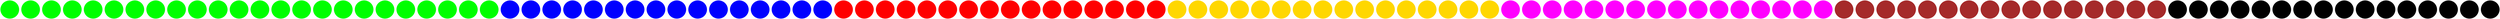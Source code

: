 graph G{
S1 [shape="point" color="green" pos="35,90!" width=2, height=2]
S2 [shape="point" color="green" pos="8,73!" width=2, height=2]
S3 [shape="point" color="green" pos="98,13!" width=2, height=2]
S4 [shape="point" color="green" pos="81,10!" width=2, height=2]
S5 [shape="point" color="green" pos="5,40!" width=2, height=2]
S6 [shape="point" color="green" pos="86,36!" width=2, height=2]
S7 [shape="point" color="green" pos="42,69!" width=2, height=2]
S8 [shape="point" color="green" pos="36,35!" width=2, height=2]
S9 [shape="point" color="green" pos="39,13!" width=2, height=2]
S10 [shape="point" color="green" pos="20,87!" width=2, height=2]
S11 [shape="point" color="green" pos="65,7!" width=2, height=2]
S12 [shape="point" color="green" pos="5,88!" width=2, height=2]
S13 [shape="point" color="green" pos="90,84!" width=2, height=2]
S14 [shape="point" color="green" pos="59,50!" width=2, height=2]
S15 [shape="point" color="green" pos="66,25!" width=2, height=2]
S16 [shape="point" color="green" pos="58,98!" width=2, height=2]
S17 [shape="point" color="green" pos="9,21!" width=2, height=2]
S18 [shape="point" color="green" pos="73,81!" width=2, height=2]
S19 [shape="point" color="green" pos="13,59!" width=2, height=2]
S20 [shape="point" color="green" pos="85,99!" width=2, height=2]
S21 [shape="point" color="green" pos="52,29!" width=2, height=2]
S22 [shape="point" color="green" pos="27,3!" width=2, height=2]
S23 [shape="point" color="green" pos="57,74!" width=2, height=2]
S24 [shape="point" color="green" pos="32,53!" width=2, height=2]
S25 [shape="point" color="blue" pos="34,76!" width=2, height=2]
S26 [shape="point" color="blue" pos="18,18!" width=2, height=2]
S27 [shape="point" color="blue" pos="37,94!" width=2, height=2]
S28 [shape="point" color="blue" pos="71,14!" width=2, height=2]
S29 [shape="point" color="blue" pos="81,30!" width=2, height=2]
S30 [shape="point" color="blue" pos="3,29!" width=2, height=2]
S31 [shape="point" color="blue" pos="44,60!" width=2, height=2]
S32 [shape="point" color="blue" pos="83,87!" width=2, height=2]
S33 [shape="point" color="blue" pos="35,18!" width=2, height=2]
S34 [shape="point" color="blue" pos="65,32!" width=2, height=2]
S35 [shape="point" color="blue" pos="49,34!" width=2, height=2]
S36 [shape="point" color="blue" pos="85,63!" width=2, height=2]
S37 [shape="point" color="blue" pos="22,66!" width=2, height=2]
S38 [shape="point" color="blue" pos="32,49!" width=2, height=2]
S39 [shape="point" color="blue" pos="3,2!" width=2, height=2]
S40 [shape="point" color="blue" pos="18,82!" width=2, height=2]
S41 [shape="point" color="red" pos="84,70!" width=2, height=2]
S42 [shape="point" color="red" pos="35,49!" width=2, height=2]
S43 [shape="point" color="red" pos="71,4!" width=2, height=2]
S44 [shape="point" color="red" pos="10,65!" width=2, height=2]
S45 [shape="point" color="red" pos="0,46!" width=2, height=2]
S46 [shape="point" color="red" pos="80,45!" width=2, height=2]
S47 [shape="point" color="red" pos="69,57!" width=2, height=2]
S48 [shape="point" color="red" pos="62,24!" width=2, height=2]
S49 [shape="point" color="red" pos="29,14!" width=2, height=2]
S50 [shape="point" color="red" pos="44,15!" width=2, height=2]
S51 [shape="point" color="red" pos="90,7!" width=2, height=2]
S52 [shape="point" color="red" pos="85,86!" width=2, height=2]
S53 [shape="point" color="red" pos="69,77!" width=2, height=2]
S54 [shape="point" color="red" pos="3,8!" width=2, height=2]
S55 [shape="point" color="red" pos="77,19!" width=2, height=2]
S56 [shape="point" color="red" pos="42,80!" width=2, height=2]
S57 [shape="point" color="gold" pos="43,25!" width=2, height=2]
S58 [shape="point" color="gold" pos="12,8!" width=2, height=2]
S59 [shape="point" color="gold" pos="80,82!" width=2, height=2]
S60 [shape="point" color="gold" pos="77,34!" width=2, height=2]
S61 [shape="point" color="gold" pos="27,61!" width=2, height=2]
S62 [shape="point" color="gold" pos="39,97!" width=2, height=2]
S63 [shape="point" color="gold" pos="11,62!" width=2, height=2]
S64 [shape="point" color="gold" pos="30,44!" width=2, height=2]
S65 [shape="point" color="gold" pos="94,90!" width=2, height=2]
S66 [shape="point" color="gold" pos="41,55!" width=2, height=2]
S67 [shape="point" color="gold" pos="58,68!" width=2, height=2]
S68 [shape="point" color="gold" pos="74,2!" width=2, height=2]
S69 [shape="point" color="gold" pos="64,21!" width=2, height=2]
S70 [shape="point" color="gold" pos="25,18!" width=2, height=2]
S71 [shape="point" color="gold" pos="28,81!" width=2, height=2]
S72 [shape="point" color="gold" pos="42,75!" width=2, height=2]
S73 [shape="point" color="magenta" pos="28,49!" width=2, height=2]
S74 [shape="point" color="magenta" pos="77,37!" width=2, height=2]
S75 [shape="point" color="magenta" pos="8,30!" width=2, height=2]
S76 [shape="point" color="magenta" pos="59,50!" width=2, height=2]
S77 [shape="point" color="magenta" pos="95,88!" width=2, height=2]
S78 [shape="point" color="magenta" pos="96,28!" width=2, height=2]
S79 [shape="point" color="magenta" pos="72,15!" width=2, height=2]
S80 [shape="point" color="magenta" pos="91,2!" width=2, height=2]
S81 [shape="point" color="magenta" pos="16,68!" width=2, height=2]
S82 [shape="point" color="magenta" pos="41,14!" width=2, height=2]
S83 [shape="point" color="magenta" pos="42,86!" width=2, height=2]
S84 [shape="point" color="magenta" pos="10,50!" width=2, height=2]
S85 [shape="point" color="magenta" pos="68,69!" width=2, height=2]
S86 [shape="point" color="magenta" pos="59,96!" width=2, height=2]
S87 [shape="point" color="magenta" pos="85,76!" width=2, height=2]
S88 [shape="point" color="magenta" pos="52,75!" width=2, height=2]
S89 [shape="point" color="brown" pos="96,77!" width=2, height=2]
S90 [shape="point" color="brown" pos="1,90!" width=2, height=2]
S91 [shape="point" color="brown" pos="35,93!" width=2, height=2]
S92 [shape="point" color="brown" pos="1,56!" width=2, height=2]
S93 [shape="point" color="brown" pos="84,90!" width=2, height=2]
S94 [shape="point" color="brown" pos="4,9!" width=2, height=2]
S95 [shape="point" color="brown" pos="40,7!" width=2, height=2]
S96 [shape="point" color="brown" pos="37,37!" width=2, height=2]
S97 [shape="point" color="brown" pos="70,19!" width=2, height=2]
S98 [shape="point" color="brown" pos="82,31!" width=2, height=2]
S99 [shape="point" color="brown" pos="89,18!" width=2, height=2]
S100 [shape="point" color="brown" pos="81,75!" width=2, height=2]
S101 [shape="point" color="brown" pos="32,58!" width=2, height=2]
S102 [shape="point" color="brown" pos="53,29!" width=2, height=2]
S103 [shape="point" color="brown" pos="21,6!" width=2, height=2]
S104 [shape="point" color="brown" pos="49,81!" width=2, height=2]
S105 [shape="point" color="black" pos="76,6!" width=2, height=2]
S106 [shape="point" color="black" pos="27,29!" width=2, height=2]
S107 [shape="point" color="black" pos="90,33!" width=2, height=2]
S108 [shape="point" color="black" pos="94,3!" width=2, height=2]
S109 [shape="point" color="black" pos="38,54!" width=2, height=2]
S110 [shape="point" color="black" pos="77,25!" width=2, height=2]
S111 [shape="point" color="black" pos="22,5!" width=2, height=2]
S112 [shape="point" color="black" pos="46,75!" width=2, height=2]
S113 [shape="point" color="black" pos="89,74!" width=2, height=2]
S114 [shape="point" color="black" pos="54,27!" width=2, height=2]
S115 [shape="point" color="black" pos="44,11!" width=2, height=2]
S116 [shape="point" color="black" pos="7,37!" width=2, height=2]
S117 [shape="point" color="black" pos="30,79!" width=2, height=2]
S118 [shape="point" color="black" pos="92,50!" width=2, height=2]
S119 [shape="point" color="black" pos="74,59!" width=2, height=2]
S120 [shape="point" color="black" pos="97,89!" width=2, height=2]
}
